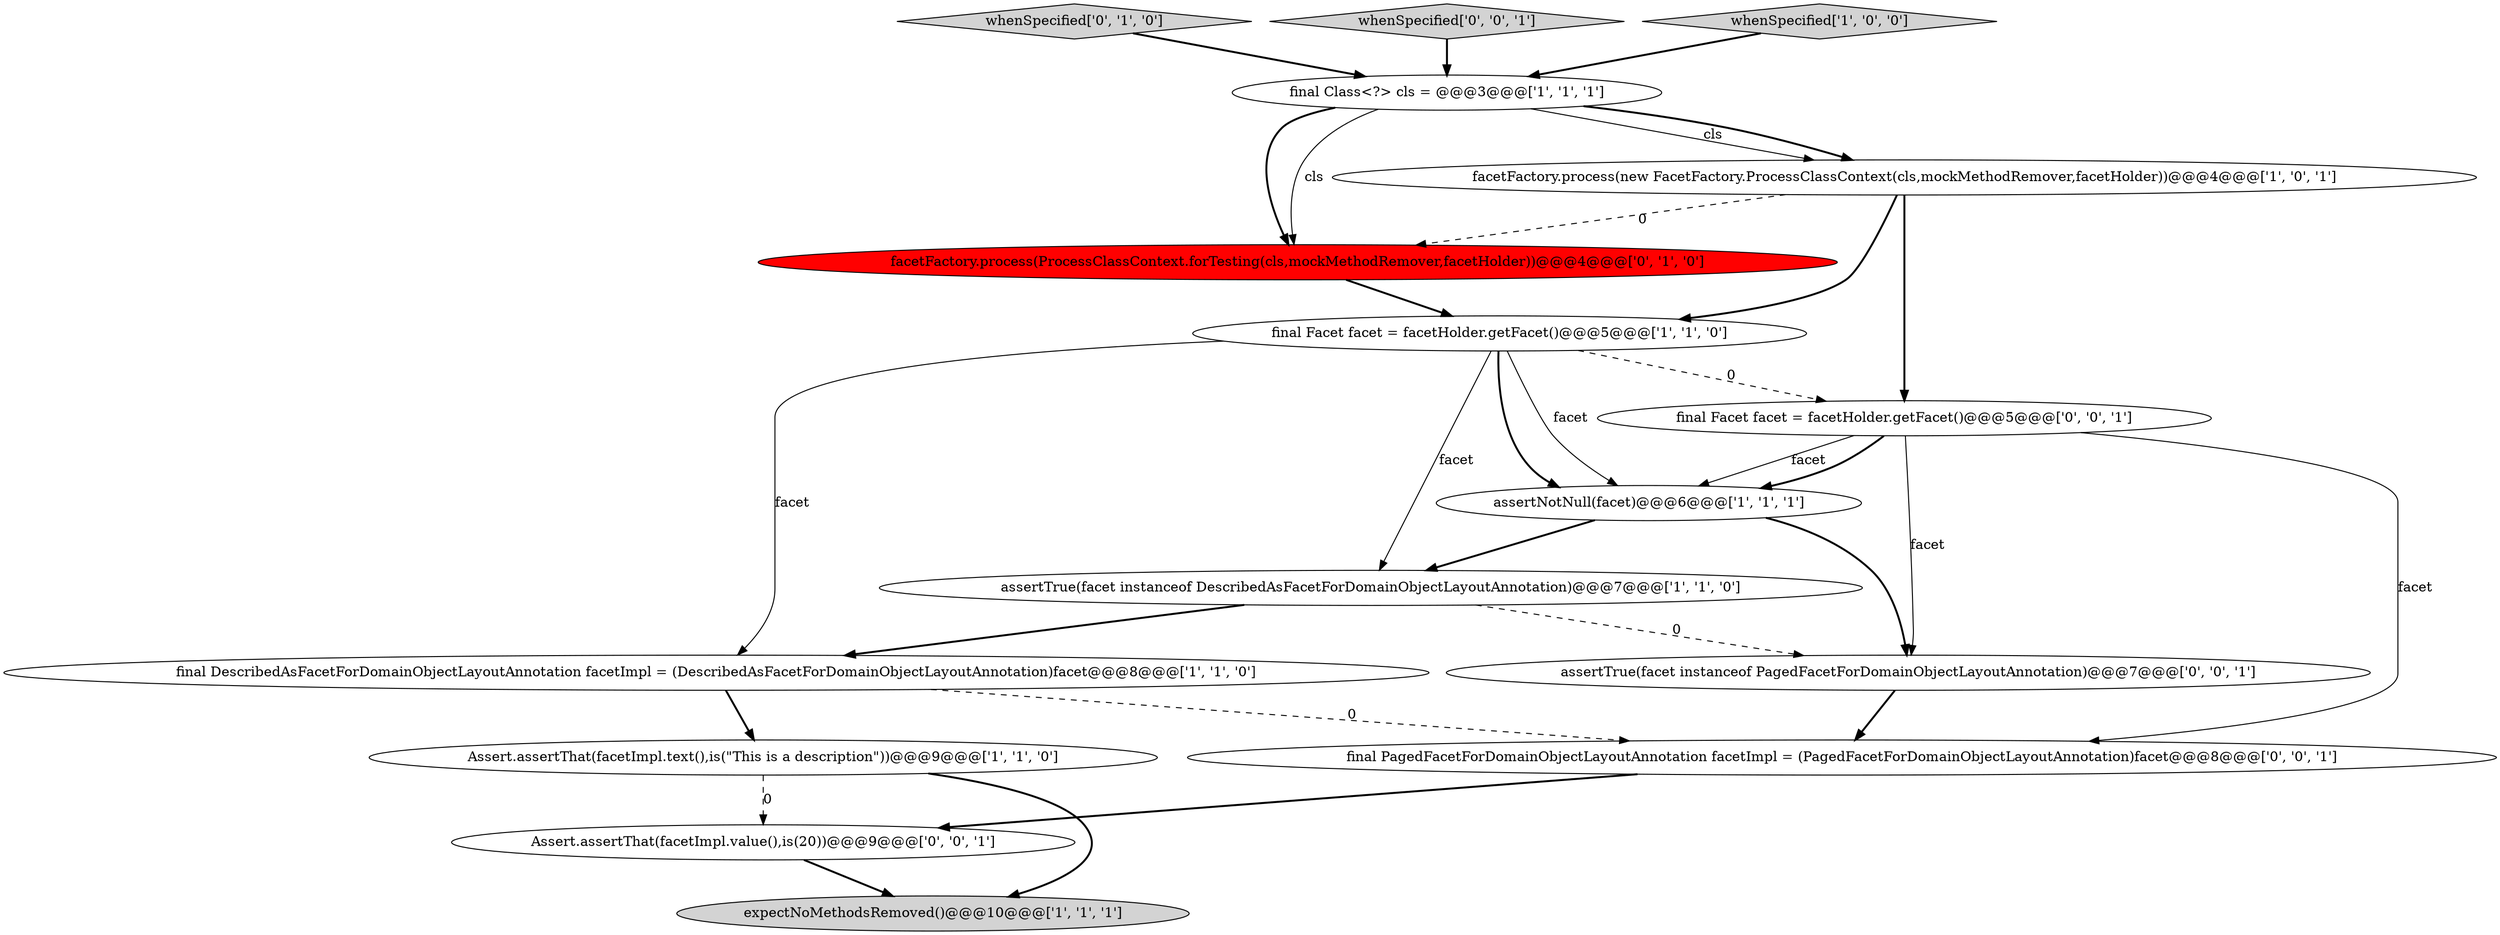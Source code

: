 digraph {
2 [style = filled, label = "final Class<?> cls = @@@3@@@['1', '1', '1']", fillcolor = white, shape = ellipse image = "AAA0AAABBB1BBB"];
5 [style = filled, label = "expectNoMethodsRemoved()@@@10@@@['1', '1', '1']", fillcolor = lightgray, shape = ellipse image = "AAA0AAABBB1BBB"];
7 [style = filled, label = "facetFactory.process(new FacetFactory.ProcessClassContext(cls,mockMethodRemover,facetHolder))@@@4@@@['1', '0', '1']", fillcolor = white, shape = ellipse image = "AAA0AAABBB1BBB"];
4 [style = filled, label = "assertTrue(facet instanceof DescribedAsFacetForDomainObjectLayoutAnnotation)@@@7@@@['1', '1', '0']", fillcolor = white, shape = ellipse image = "AAA0AAABBB1BBB"];
11 [style = filled, label = "assertTrue(facet instanceof PagedFacetForDomainObjectLayoutAnnotation)@@@7@@@['0', '0', '1']", fillcolor = white, shape = ellipse image = "AAA0AAABBB3BBB"];
8 [style = filled, label = "assertNotNull(facet)@@@6@@@['1', '1', '1']", fillcolor = white, shape = ellipse image = "AAA0AAABBB1BBB"];
14 [style = filled, label = "final PagedFacetForDomainObjectLayoutAnnotation facetImpl = (PagedFacetForDomainObjectLayoutAnnotation)facet@@@8@@@['0', '0', '1']", fillcolor = white, shape = ellipse image = "AAA0AAABBB3BBB"];
6 [style = filled, label = "Assert.assertThat(facetImpl.text(),is(\"This is a description\"))@@@9@@@['1', '1', '0']", fillcolor = white, shape = ellipse image = "AAA0AAABBB1BBB"];
1 [style = filled, label = "final Facet facet = facetHolder.getFacet()@@@5@@@['1', '1', '0']", fillcolor = white, shape = ellipse image = "AAA0AAABBB1BBB"];
9 [style = filled, label = "facetFactory.process(ProcessClassContext.forTesting(cls,mockMethodRemover,facetHolder))@@@4@@@['0', '1', '0']", fillcolor = red, shape = ellipse image = "AAA1AAABBB2BBB"];
10 [style = filled, label = "whenSpecified['0', '1', '0']", fillcolor = lightgray, shape = diamond image = "AAA0AAABBB2BBB"];
12 [style = filled, label = "Assert.assertThat(facetImpl.value(),is(20))@@@9@@@['0', '0', '1']", fillcolor = white, shape = ellipse image = "AAA0AAABBB3BBB"];
15 [style = filled, label = "final Facet facet = facetHolder.getFacet()@@@5@@@['0', '0', '1']", fillcolor = white, shape = ellipse image = "AAA0AAABBB3BBB"];
0 [style = filled, label = "final DescribedAsFacetForDomainObjectLayoutAnnotation facetImpl = (DescribedAsFacetForDomainObjectLayoutAnnotation)facet@@@8@@@['1', '1', '0']", fillcolor = white, shape = ellipse image = "AAA0AAABBB1BBB"];
13 [style = filled, label = "whenSpecified['0', '0', '1']", fillcolor = lightgray, shape = diamond image = "AAA0AAABBB3BBB"];
3 [style = filled, label = "whenSpecified['1', '0', '0']", fillcolor = lightgray, shape = diamond image = "AAA0AAABBB1BBB"];
2->7 [style = solid, label="cls"];
7->1 [style = bold, label=""];
1->8 [style = bold, label=""];
12->5 [style = bold, label=""];
15->8 [style = solid, label="facet"];
11->14 [style = bold, label=""];
0->6 [style = bold, label=""];
1->15 [style = dashed, label="0"];
1->8 [style = solid, label="facet"];
2->9 [style = bold, label=""];
4->0 [style = bold, label=""];
6->12 [style = dashed, label="0"];
0->14 [style = dashed, label="0"];
6->5 [style = bold, label=""];
1->0 [style = solid, label="facet"];
2->9 [style = solid, label="cls"];
3->2 [style = bold, label=""];
1->4 [style = solid, label="facet"];
7->9 [style = dashed, label="0"];
14->12 [style = bold, label=""];
7->15 [style = bold, label=""];
10->2 [style = bold, label=""];
15->11 [style = solid, label="facet"];
2->7 [style = bold, label=""];
8->4 [style = bold, label=""];
4->11 [style = dashed, label="0"];
9->1 [style = bold, label=""];
8->11 [style = bold, label=""];
15->14 [style = solid, label="facet"];
15->8 [style = bold, label=""];
13->2 [style = bold, label=""];
}
